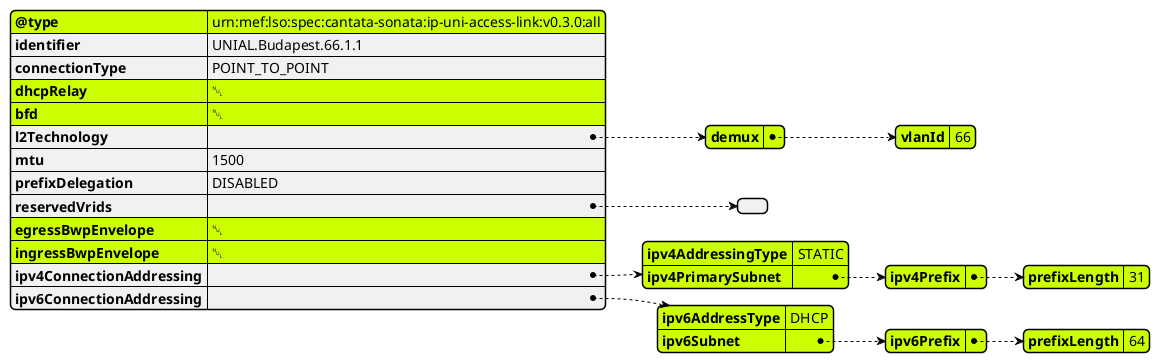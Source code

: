 @startjson
#highlight "@type"
#highlight "dhcpRelay"
#highlight "bfd"
#highlight "egressBwpEnvelope"
#highlight "ingressBwpEnvelope"

#highlight "l2Technology" / "demux"
#highlight "l2Technology" / "demux" / "vlanId" 
#highlight "ipv4ConnectionAddressing" / "ipv4AddressingType"
#highlight "ipv4ConnectionAddressing" / "ipv4PrimarySubnet"
#highlight "ipv4ConnectionAddressing" / "ipv4PrimarySubnet" / "ipv4Prefix"
#highlight "ipv4ConnectionAddressing" / "ipv4PrimarySubnet" / "ipv4Prefix" / "prefixLength"

#highlight "ipv6ConnectionAddressing" / "ipv6Subnet" 
#highlight "ipv6ConnectionAddressing" / "ipv6Subnet" / "ipv6Prefix"

#highlight "ipv6ConnectionAddressing" / "ipv6Subnet" / "ipv6Prefix" / "prefixLength"
#highlight "ipv6ConnectionAddressing" / "ipv6AddressType"


{
  "@type": "urn:mef:lso:spec:cantata-sonata:ip-uni-access-link:v0.3.0:all",
  "identifier": "UNIAL.Budapest.66.1.1",
  "connectionType": "POINT_TO_POINT",
  "dhcpRelay": null,
  "bfd": null,
  "l2Technology": {
    "demux": {
      "vlanId": 66
    }
  },
  "mtu": 1500,
  "prefixDelegation": "DISABLED",
  "reservedVrids": [],
  "egressBwpEnvelope": null,
  "ingressBwpEnvelope": null,
  "ipv4ConnectionAddressing": {
    "ipv4AddressingType": "STATIC",
    "ipv4PrimarySubnet": {
      "ipv4Prefix": {
        "prefixLength": 31
      }
    }
  },
  "ipv6ConnectionAddressing": {
    "ipv6AddressType": "DHCP",
    "ipv6Subnet": {
      "ipv6Prefix": {
        "prefixLength": 64
      }
    }
  }
}
@endjson